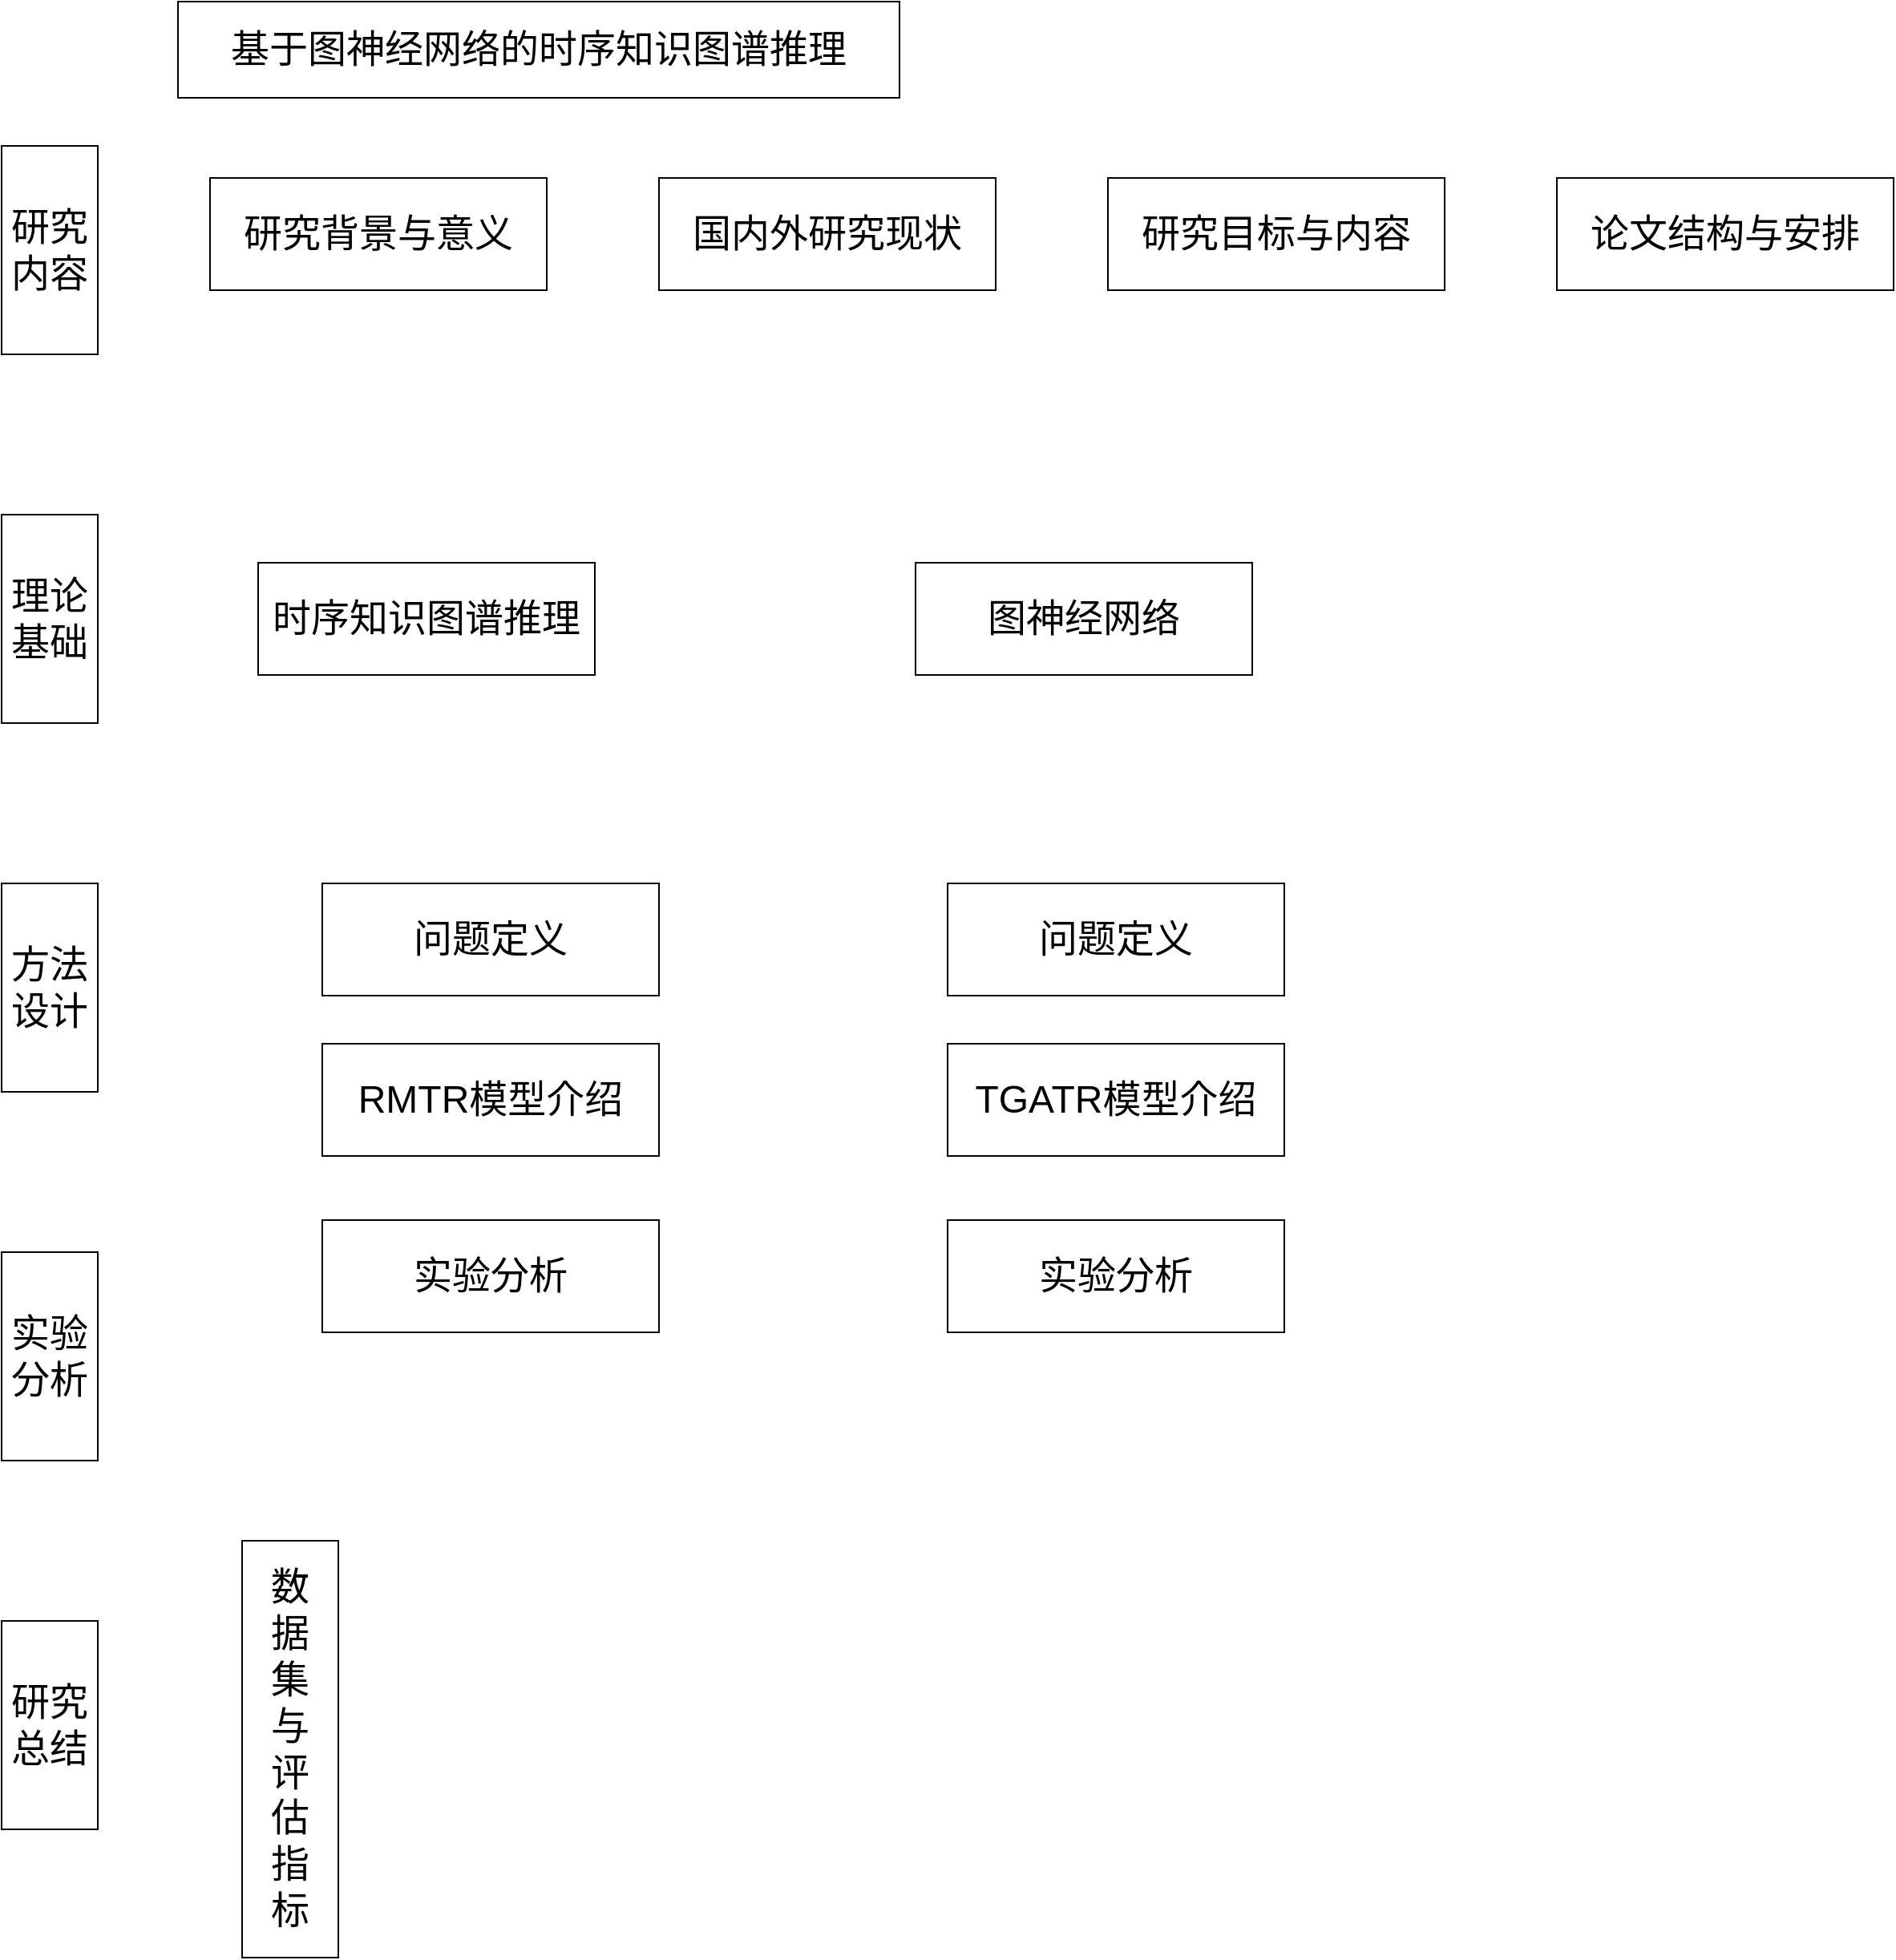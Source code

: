 <mxfile version="26.2.8">
  <diagram name="第 1 页" id="F0HeC-jlyTKgT6SJ4sa7">
    <mxGraphModel dx="1974" dy="1340" grid="1" gridSize="10" guides="1" tooltips="1" connect="1" arrows="1" fold="1" page="0" pageScale="1" pageWidth="827" pageHeight="1169" math="0" shadow="0">
      <root>
        <mxCell id="0" />
        <mxCell id="1" parent="0" />
        <mxCell id="30Qa5ZZo97OTwOvahQVW-1" value="&lt;font style=&quot;font-size: 24px;&quot;&gt;基于图神经网络的时序知识图谱推理&lt;/font&gt;" style="rounded=0;whiteSpace=wrap;html=1;" parent="1" vertex="1">
          <mxGeometry x="20" y="40" width="450" height="60" as="geometry" />
        </mxCell>
        <mxCell id="30Qa5ZZo97OTwOvahQVW-2" value="&lt;font style=&quot;font-size: 24px;&quot;&gt;研究&lt;/font&gt;&lt;div&gt;&lt;font style=&quot;font-size: 24px;&quot;&gt;内容&lt;/font&gt;&lt;/div&gt;" style="rounded=0;whiteSpace=wrap;html=1;" parent="1" vertex="1">
          <mxGeometry x="-90" y="130" width="60" height="130" as="geometry" />
        </mxCell>
        <mxCell id="30Qa5ZZo97OTwOvahQVW-3" value="&lt;span style=&quot;font-size: 24px;&quot;&gt;理论基础&lt;/span&gt;" style="rounded=0;whiteSpace=wrap;html=1;" parent="1" vertex="1">
          <mxGeometry x="-90" y="360" width="60" height="130" as="geometry" />
        </mxCell>
        <mxCell id="30Qa5ZZo97OTwOvahQVW-4" value="&lt;span style=&quot;font-size: 24px;&quot;&gt;方法设计&lt;/span&gt;" style="rounded=0;whiteSpace=wrap;html=1;" parent="1" vertex="1">
          <mxGeometry x="-90" y="590" width="60" height="130" as="geometry" />
        </mxCell>
        <mxCell id="30Qa5ZZo97OTwOvahQVW-6" value="&lt;span style=&quot;font-size: 24px;&quot;&gt;实验分析&lt;/span&gt;" style="rounded=0;whiteSpace=wrap;html=1;" parent="1" vertex="1">
          <mxGeometry x="-90" y="820" width="60" height="130" as="geometry" />
        </mxCell>
        <mxCell id="30Qa5ZZo97OTwOvahQVW-7" value="&lt;font style=&quot;font-size: 24px;&quot;&gt;研究&lt;/font&gt;&lt;div&gt;&lt;font style=&quot;font-size: 24px;&quot;&gt;总结&lt;/font&gt;&lt;/div&gt;" style="rounded=0;whiteSpace=wrap;html=1;" parent="1" vertex="1">
          <mxGeometry x="-90" y="1050" width="60" height="130" as="geometry" />
        </mxCell>
        <mxCell id="30Qa5ZZo97OTwOvahQVW-8" value="&lt;span style=&quot;font-size: 24px;&quot;&gt;研究背景与意义&lt;/span&gt;" style="rounded=0;whiteSpace=wrap;html=1;" parent="1" vertex="1">
          <mxGeometry x="40" y="150" width="210" height="70" as="geometry" />
        </mxCell>
        <mxCell id="30Qa5ZZo97OTwOvahQVW-9" value="&lt;span style=&quot;font-size: 24px;&quot;&gt;国内外研究现状&lt;/span&gt;" style="rounded=0;whiteSpace=wrap;html=1;" parent="1" vertex="1">
          <mxGeometry x="320" y="150" width="210" height="70" as="geometry" />
        </mxCell>
        <mxCell id="30Qa5ZZo97OTwOvahQVW-11" value="&lt;span style=&quot;font-size: 24px;&quot;&gt;研究目标与内容&lt;/span&gt;" style="rounded=0;whiteSpace=wrap;html=1;" parent="1" vertex="1">
          <mxGeometry x="600" y="150" width="210" height="70" as="geometry" />
        </mxCell>
        <mxCell id="30Qa5ZZo97OTwOvahQVW-12" value="&lt;span style=&quot;font-size: 24px;&quot;&gt;论文结构与安排&lt;/span&gt;" style="rounded=0;whiteSpace=wrap;html=1;" parent="1" vertex="1">
          <mxGeometry x="880" y="150" width="210" height="70" as="geometry" />
        </mxCell>
        <mxCell id="E5hLE0DacU0j17QMFrR6-11" value="&lt;span style=&quot;font-size: 24px;&quot;&gt;时序知识图谱推理&lt;/span&gt;" style="rounded=0;whiteSpace=wrap;html=1;" vertex="1" parent="1">
          <mxGeometry x="70" y="390" width="210" height="70" as="geometry" />
        </mxCell>
        <mxCell id="E5hLE0DacU0j17QMFrR6-12" value="&lt;span style=&quot;font-size: 24px;&quot;&gt;图神经网络&lt;/span&gt;" style="rounded=0;whiteSpace=wrap;html=1;" vertex="1" parent="1">
          <mxGeometry x="480" y="390" width="210" height="70" as="geometry" />
        </mxCell>
        <mxCell id="E5hLE0DacU0j17QMFrR6-13" value="&lt;span style=&quot;font-size: 24px;&quot;&gt;问题定义&lt;/span&gt;" style="rounded=0;whiteSpace=wrap;html=1;" vertex="1" parent="1">
          <mxGeometry x="110" y="590" width="210" height="70" as="geometry" />
        </mxCell>
        <mxCell id="E5hLE0DacU0j17QMFrR6-14" value="&lt;span style=&quot;font-size: 24px;&quot;&gt;RMTR模型介绍&lt;/span&gt;" style="rounded=0;whiteSpace=wrap;html=1;" vertex="1" parent="1">
          <mxGeometry x="110" y="690" width="210" height="70" as="geometry" />
        </mxCell>
        <mxCell id="E5hLE0DacU0j17QMFrR6-15" value="&lt;span style=&quot;font-size: 24px;&quot;&gt;实验分析&lt;/span&gt;" style="rounded=0;whiteSpace=wrap;html=1;" vertex="1" parent="1">
          <mxGeometry x="110" y="800" width="210" height="70" as="geometry" />
        </mxCell>
        <mxCell id="E5hLE0DacU0j17QMFrR6-16" value="&lt;span style=&quot;font-size: 24px;&quot;&gt;问题定义&lt;/span&gt;" style="rounded=0;whiteSpace=wrap;html=1;" vertex="1" parent="1">
          <mxGeometry x="500" y="590" width="210" height="70" as="geometry" />
        </mxCell>
        <mxCell id="E5hLE0DacU0j17QMFrR6-17" value="&lt;span style=&quot;font-size: 24px;&quot;&gt;TGATR模型介绍&lt;/span&gt;" style="rounded=0;whiteSpace=wrap;html=1;" vertex="1" parent="1">
          <mxGeometry x="500" y="690" width="210" height="70" as="geometry" />
        </mxCell>
        <mxCell id="E5hLE0DacU0j17QMFrR6-18" value="&lt;span style=&quot;font-size: 24px;&quot;&gt;实验分析&lt;/span&gt;" style="rounded=0;whiteSpace=wrap;html=1;" vertex="1" parent="1">
          <mxGeometry x="500" y="800" width="210" height="70" as="geometry" />
        </mxCell>
        <mxCell id="E5hLE0DacU0j17QMFrR6-19" value="&lt;span style=&quot;font-size: 24px;&quot;&gt;数&lt;/span&gt;&lt;div&gt;&lt;span style=&quot;font-size: 24px;&quot;&gt;据&lt;/span&gt;&lt;/div&gt;&lt;div&gt;&lt;span style=&quot;font-size: 24px;&quot;&gt;集&lt;/span&gt;&lt;/div&gt;&lt;div&gt;&lt;span style=&quot;font-size: 24px;&quot;&gt;与&lt;/span&gt;&lt;/div&gt;&lt;div&gt;&lt;span style=&quot;font-size: 24px;&quot;&gt;评&lt;/span&gt;&lt;/div&gt;&lt;div&gt;&lt;span style=&quot;font-size: 24px;&quot;&gt;估&lt;/span&gt;&lt;/div&gt;&lt;div&gt;&lt;span style=&quot;font-size: 24px;&quot;&gt;指&lt;/span&gt;&lt;/div&gt;&lt;div&gt;&lt;span style=&quot;font-size: 24px;&quot;&gt;标&lt;/span&gt;&lt;/div&gt;" style="rounded=0;whiteSpace=wrap;html=1;" vertex="1" parent="1">
          <mxGeometry x="60" y="1000" width="60" height="260" as="geometry" />
        </mxCell>
      </root>
    </mxGraphModel>
  </diagram>
</mxfile>
